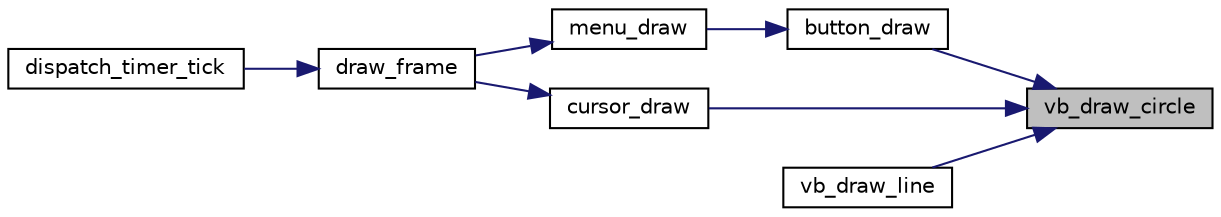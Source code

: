 digraph "vb_draw_circle"
{
 // LATEX_PDF_SIZE
  edge [fontname="Helvetica",fontsize="10",labelfontname="Helvetica",labelfontsize="10"];
  node [fontname="Helvetica",fontsize="10",shape=record];
  rankdir="RL";
  Node1 [label="vb_draw_circle",height=0.2,width=0.4,color="black", fillcolor="grey75", style="filled", fontcolor="black",tooltip="Draws a circle in the given buffer in the given coordinates with the given radius with the given colo..."];
  Node1 -> Node2 [dir="back",color="midnightblue",fontsize="10",style="solid",fontname="Helvetica"];
  Node2 [label="button_draw",height=0.2,width=0.4,color="black", fillcolor="white", style="filled",URL="$group__button.html#ga5b499ecd345cc4ab20cb3194a01fc937",tooltip="Draws a given button to the given buffer."];
  Node2 -> Node3 [dir="back",color="midnightblue",fontsize="10",style="solid",fontname="Helvetica"];
  Node3 [label="menu_draw",height=0.2,width=0.4,color="black", fillcolor="white", style="filled",URL="$group__menu.html#ga35731eaa9442f8db276220d9fc77dcf6",tooltip="Draws the menu according to its state to the back buffer."];
  Node3 -> Node4 [dir="back",color="midnightblue",fontsize="10",style="solid",fontname="Helvetica"];
  Node4 [label="draw_frame",height=0.2,width=0.4,color="black", fillcolor="white", style="filled",URL="$group__dispatcher.html#ga1265a5e2843f2b1c45ad05ae61de7000",tooltip="Draws the frame to the back buffer and flips the buffers."];
  Node4 -> Node5 [dir="back",color="midnightblue",fontsize="10",style="solid",fontname="Helvetica"];
  Node5 [label="dispatch_timer_tick",height=0.2,width=0.4,color="black", fillcolor="white", style="filled",URL="$group__dispatcher.html#ga0a68e937b31744d0f19e7524b2e9ad59",tooltip="Dispatches a timer interrupt."];
  Node1 -> Node6 [dir="back",color="midnightblue",fontsize="10",style="solid",fontname="Helvetica"];
  Node6 [label="cursor_draw",height=0.2,width=0.4,color="black", fillcolor="white", style="filled",URL="$group__cursor.html#ga1f0539239b1f5a7f3de05af786aeaab2",tooltip="Draws the cursor to the back buffer in its current position according to its current state."];
  Node6 -> Node4 [dir="back",color="midnightblue",fontsize="10",style="solid",fontname="Helvetica"];
  Node1 -> Node7 [dir="back",color="midnightblue",fontsize="10",style="solid",fontname="Helvetica"];
  Node7 [label="vb_draw_line",height=0.2,width=0.4,color="black", fillcolor="white", style="filled",URL="$group__graphics.html#ga656f35ff9a04a0e66245aed5babc1209",tooltip="Draws a line in the given buffer from the given coordinates to other given coordinates with the given..."];
}
